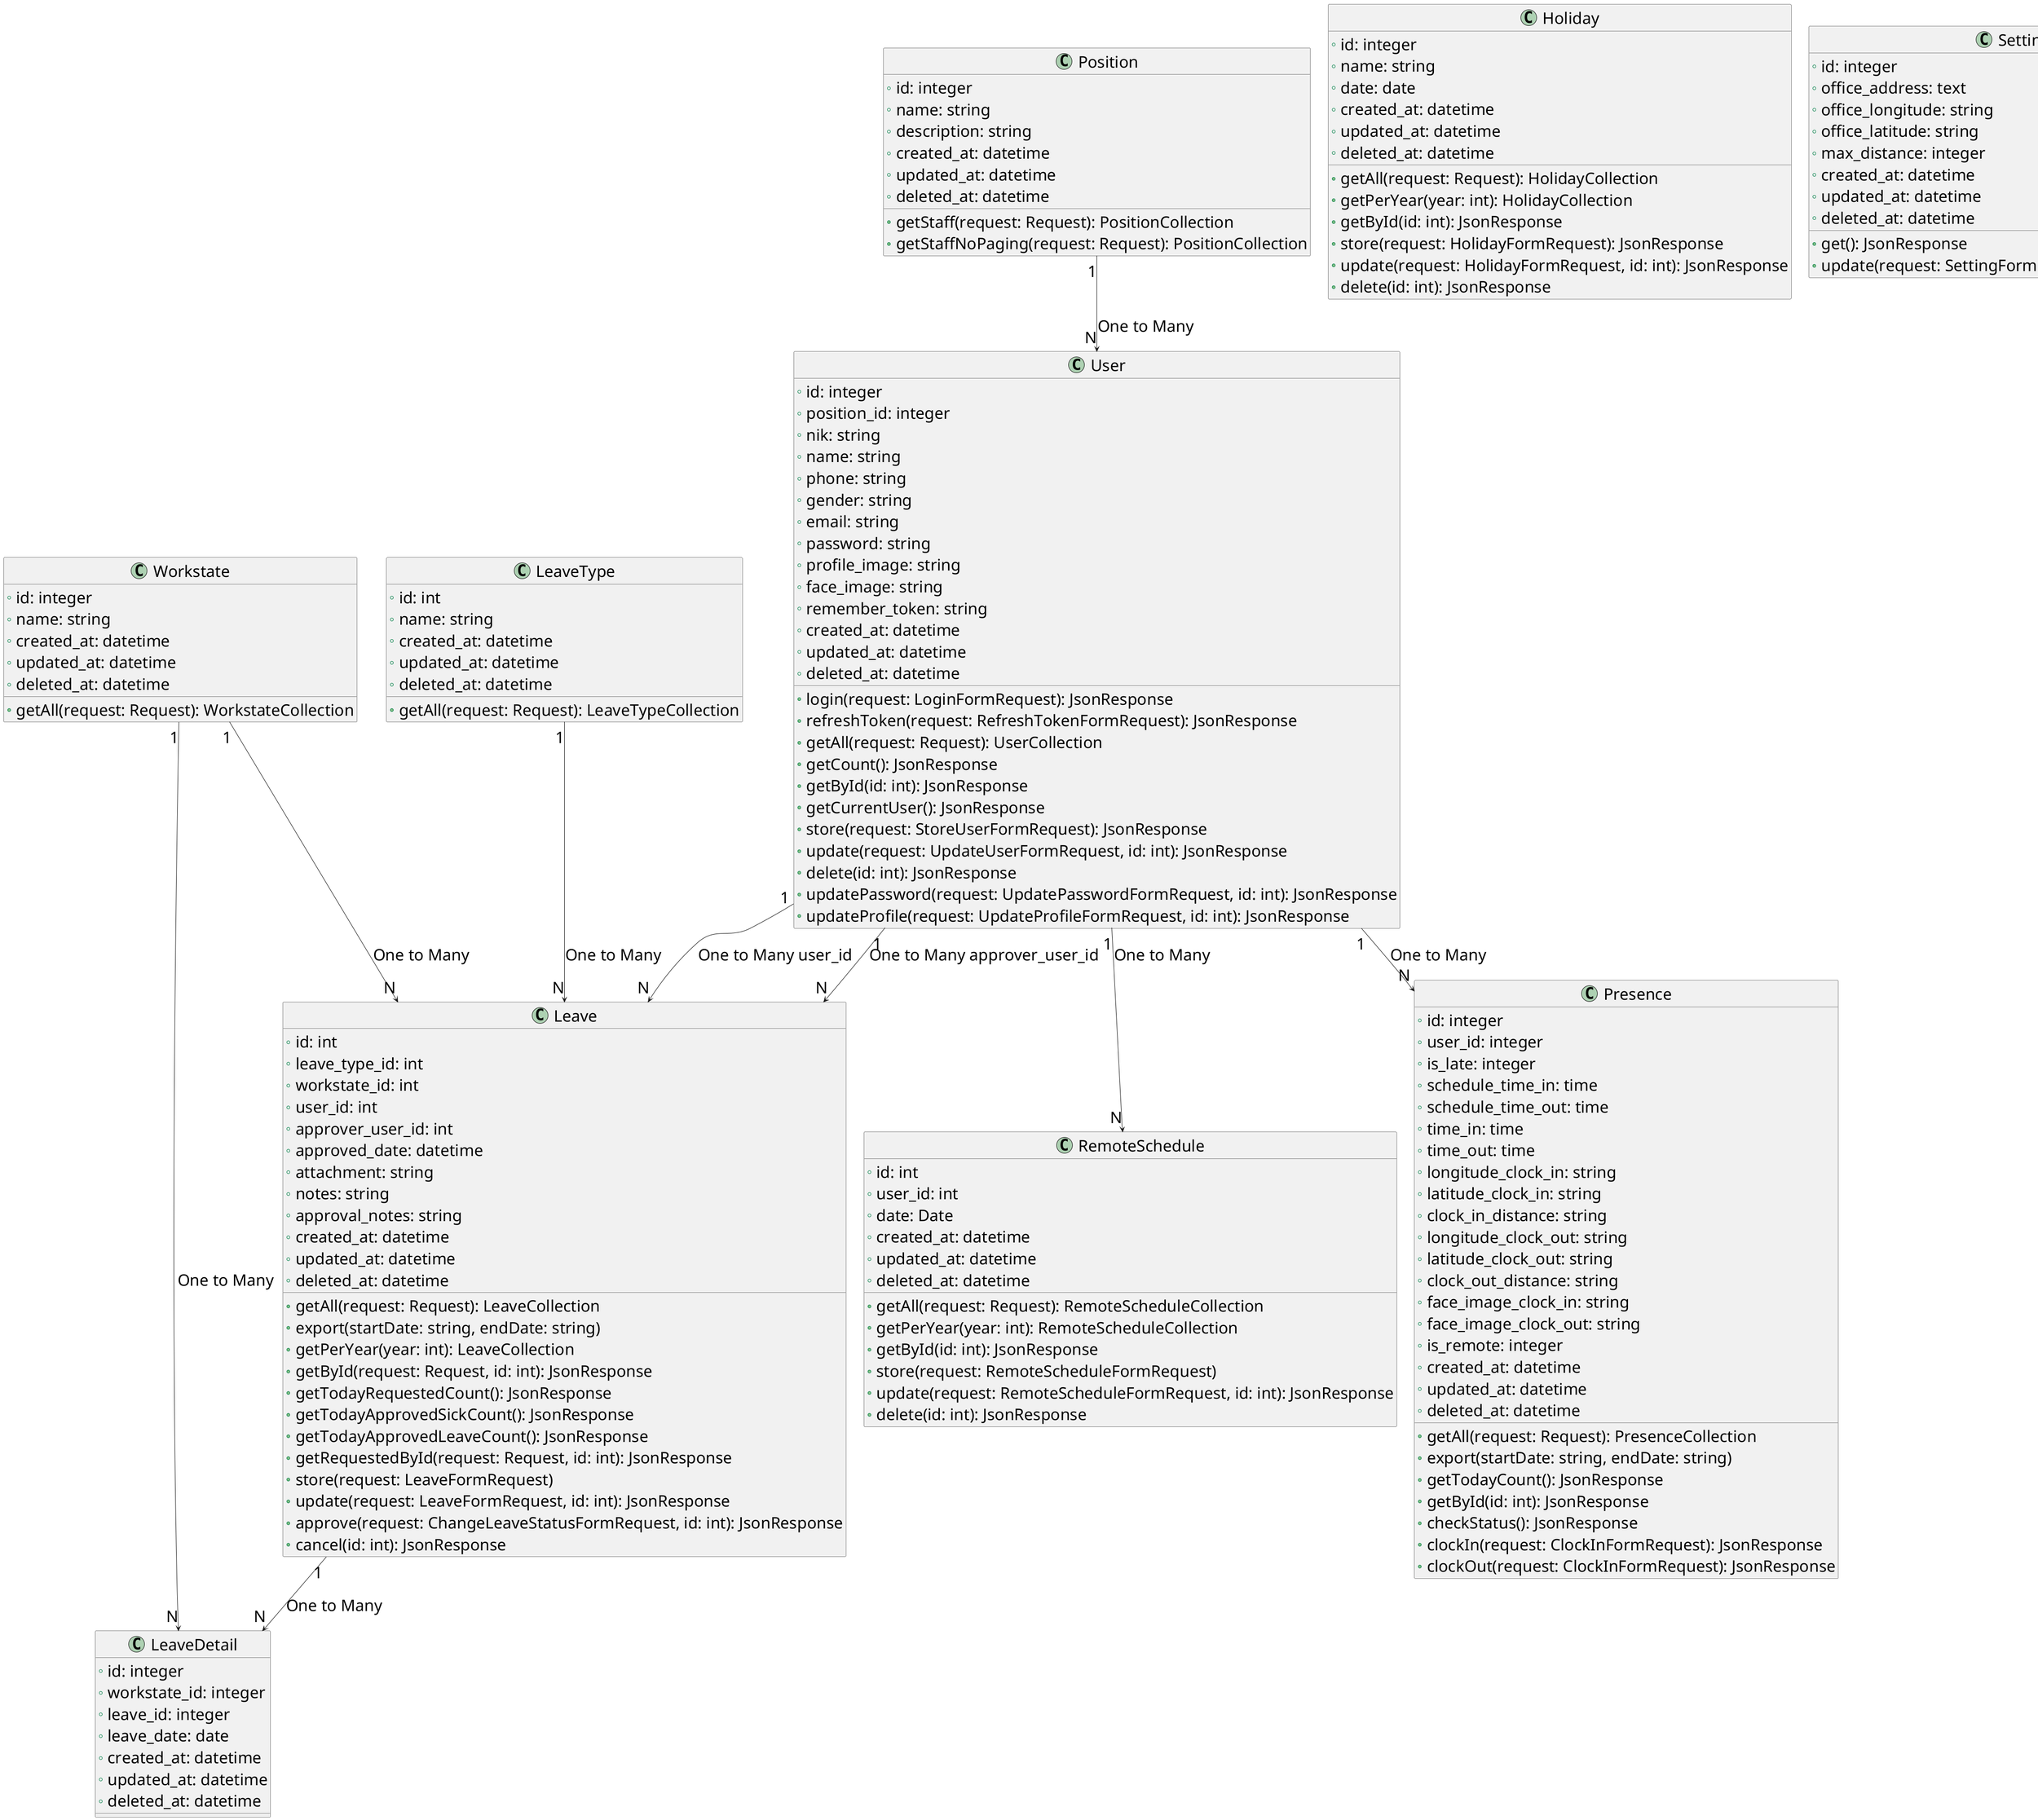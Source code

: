 @startuml

skinparam defaultFontSize 32

class User {
    +id: integer
    +position_id: integer
    +nik: string
    +name: string
    +phone: string
    +gender: string
    +email: string
    +password: string
    +profile_image: string
    +face_image: string
    +remember_token: string
    +created_at: datetime
    +updated_at: datetime
    +deleted_at: datetime
    +login(request: LoginFormRequest): JsonResponse
    +refreshToken(request: RefreshTokenFormRequest): JsonResponse
    +getAll(request: Request): UserCollection
    +getCount(): JsonResponse
    +getById(id: int): JsonResponse
    +getCurrentUser(): JsonResponse
    +store(request: StoreUserFormRequest): JsonResponse
    +update(request: UpdateUserFormRequest, id: int): JsonResponse
    +delete(id: int): JsonResponse
    +updatePassword(request: UpdatePasswordFormRequest, id: int): JsonResponse
    +updateProfile(request: UpdateProfileFormRequest, id: int): JsonResponse
}

class Position {
    + id: integer
    + name: string
    + description: string
    + created_at: datetime
    + updated_at: datetime
    + deleted_at: datetime
    +getStaff(request: Request): PositionCollection
    +getStaffNoPaging(request: Request): PositionCollection
}

class Holiday {
    + id: integer
    + name: string
    + date: date
    + created_at: datetime
    + updated_at: datetime
    + deleted_at: datetime
    + getAll(request: Request): HolidayCollection
    + getPerYear(year: int): HolidayCollection
    + getById(id: int): JsonResponse
    + store(request: HolidayFormRequest): JsonResponse
    + update(request: HolidayFormRequest, id: int): JsonResponse
    + delete(id: int): JsonResponse
}

class RemoteSchedule {
    + id: int
    + user_id: int
    + date: Date
    + created_at: datetime
    + updated_at: datetime
    + deleted_at: datetime
    + getAll(request: Request): RemoteScheduleCollection
    + getPerYear(year: int): RemoteScheduleCollection
    + getById(id: int): JsonResponse
    + store(request: RemoteScheduleFormRequest)
    + update(request: RemoteScheduleFormRequest, id: int): JsonResponse
    + delete(id: int): JsonResponse
}

class LeaveType {
    + id: int
    + name: string
    + created_at: datetime
    + updated_at: datetime
    + deleted_at: datetime
    +getAll(request: Request): LeaveTypeCollection
}

class Leave {
    + id: int
    + leave_type_id: int
    + workstate_id: int
    + user_id: int
    + approver_user_id: int
    + approved_date: datetime
    + attachment: string
    + notes: string
    + approval_notes: string
    + created_at: datetime
    + updated_at: datetime
    + deleted_at: datetime
    + getAll(request: Request): LeaveCollection
    + export(startDate: string, endDate: string)
    + getPerYear(year: int): LeaveCollection
    + getById(request: Request, id: int): JsonResponse
    + getTodayRequestedCount(): JsonResponse
    + getTodayApprovedSickCount(): JsonResponse
    + getTodayApprovedLeaveCount(): JsonResponse
    + getRequestedById(request: Request, id: int): JsonResponse
    + store(request: LeaveFormRequest)
    + update(request: LeaveFormRequest, id: int): JsonResponse
    + approve(request: ChangeLeaveStatusFormRequest, id: int): JsonResponse
    + cancel(id: int): JsonResponse
}

class LeaveDetail {
    + id: integer
    + workstate_id: integer
    + leave_id: integer
    + leave_date: date
    + created_at: datetime
    + updated_at: datetime
    + deleted_at: datetime
}

class Workstate {
    + id: integer
    + name: string
    + created_at: datetime
    + updated_at: datetime
    + deleted_at: datetime
    + getAll(request: Request): WorkstateCollection
}

class Presence {
    + id: integer
    + user_id: integer
    + is_late: integer
    + schedule_time_in: time
    + schedule_time_out: time
    + time_in: time
    + time_out: time
    + longitude_clock_in: string
    + latitude_clock_in: string
    + clock_in_distance: string
    + longitude_clock_out: string
    + latitude_clock_out: string
    + clock_out_distance: string
    + face_image_clock_in: string
    + face_image_clock_out: string
    + is_remote: integer
    + created_at: datetime
    + updated_at: datetime
    + deleted_at: datetime
    + getAll(request: Request): PresenceCollection
    + export(startDate: string, endDate: string)
    + getTodayCount(): JsonResponse
    + getById(id: int): JsonResponse
    + checkStatus(): JsonResponse
    + clockIn(request: ClockInFormRequest): JsonResponse
    + clockOut(request: ClockInFormRequest): JsonResponse
}

class Setting {
    + id: integer
    + office_address: text
    + office_longitude: string
    + office_latitude: string
    + max_distance: integer
    + created_at: datetime
    + updated_at: datetime
    + deleted_at: datetime
    + get(): JsonResponse
    + update(request: SettingFormRequest): JsonResponse
}

Position "1" --> "N" User : One to Many
User "1" --> "N" RemoteSchedule : One to Many
User "1" --> "N" Presence : One to Many
User "1" --> "N" Leave : One to Many user_id
User "1" --> "N" Leave : One to Many approver_user_id
LeaveType "1" --> "N" Leave : One to Many
Leave "1" --> "N" LeaveDetail : One to Many
Workstate "1" --> "N" Leave : One to Many
Workstate "1" --> "N" LeaveDetail : One to Many

@enduml
